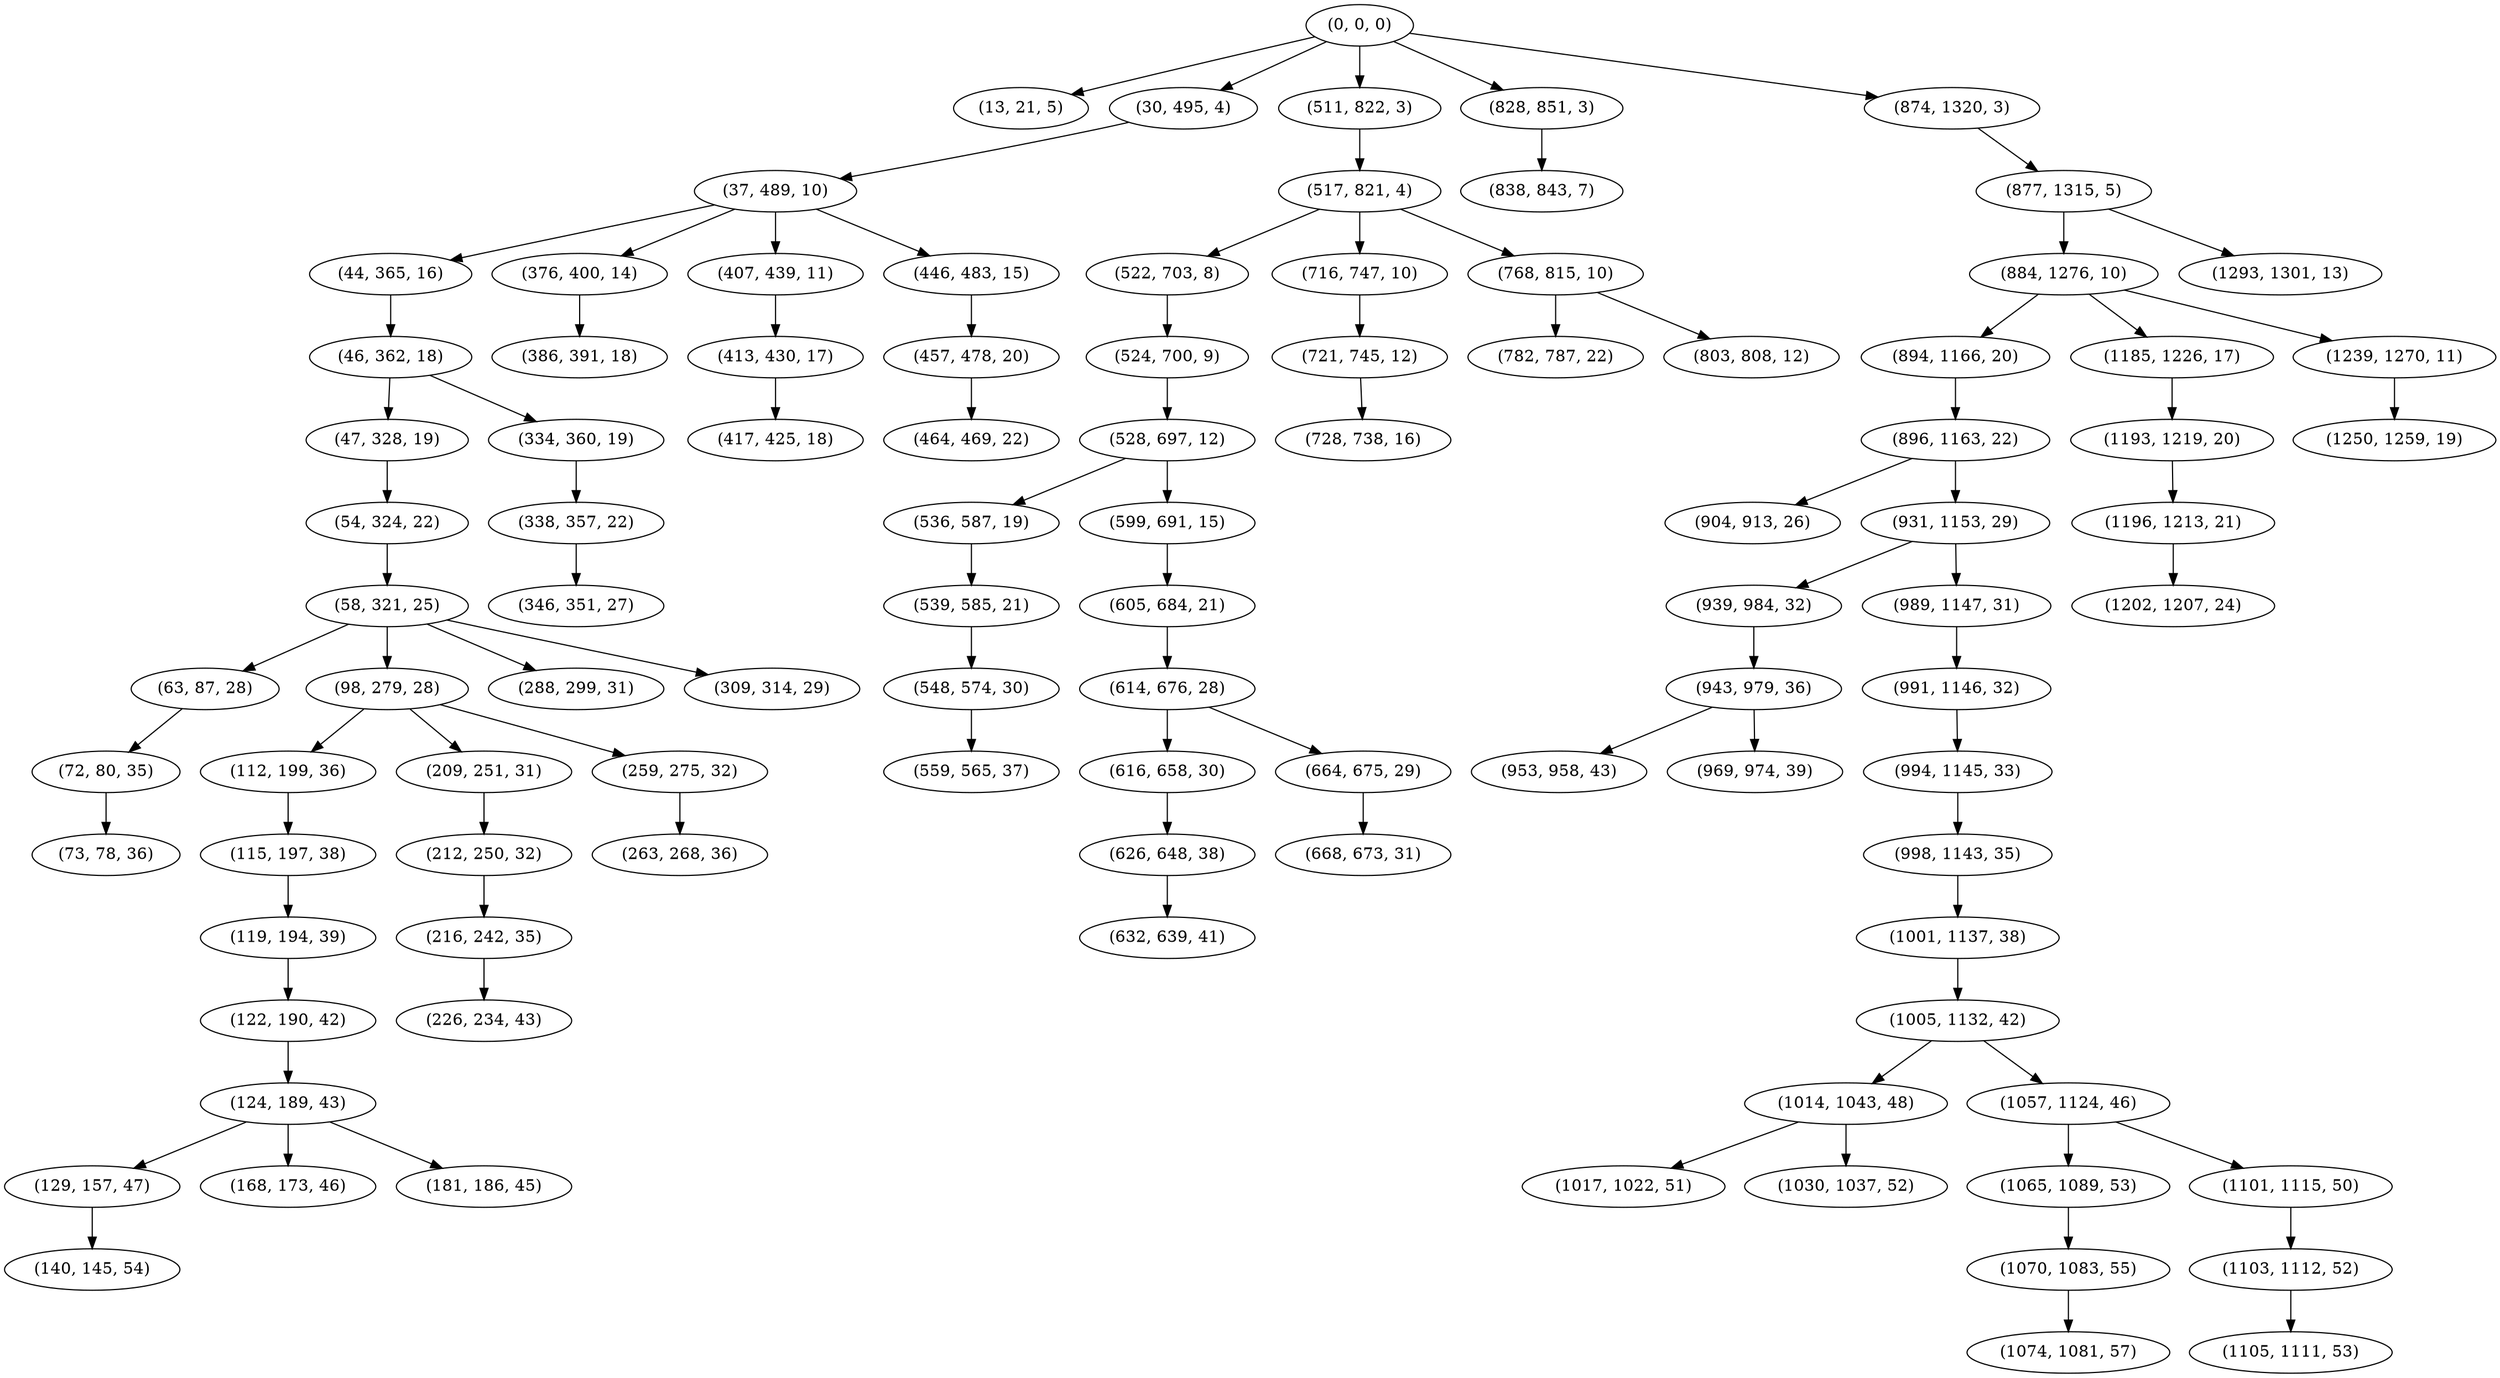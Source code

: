 digraph tree {
    "(0, 0, 0)";
    "(13, 21, 5)";
    "(30, 495, 4)";
    "(37, 489, 10)";
    "(44, 365, 16)";
    "(46, 362, 18)";
    "(47, 328, 19)";
    "(54, 324, 22)";
    "(58, 321, 25)";
    "(63, 87, 28)";
    "(72, 80, 35)";
    "(73, 78, 36)";
    "(98, 279, 28)";
    "(112, 199, 36)";
    "(115, 197, 38)";
    "(119, 194, 39)";
    "(122, 190, 42)";
    "(124, 189, 43)";
    "(129, 157, 47)";
    "(140, 145, 54)";
    "(168, 173, 46)";
    "(181, 186, 45)";
    "(209, 251, 31)";
    "(212, 250, 32)";
    "(216, 242, 35)";
    "(226, 234, 43)";
    "(259, 275, 32)";
    "(263, 268, 36)";
    "(288, 299, 31)";
    "(309, 314, 29)";
    "(334, 360, 19)";
    "(338, 357, 22)";
    "(346, 351, 27)";
    "(376, 400, 14)";
    "(386, 391, 18)";
    "(407, 439, 11)";
    "(413, 430, 17)";
    "(417, 425, 18)";
    "(446, 483, 15)";
    "(457, 478, 20)";
    "(464, 469, 22)";
    "(511, 822, 3)";
    "(517, 821, 4)";
    "(522, 703, 8)";
    "(524, 700, 9)";
    "(528, 697, 12)";
    "(536, 587, 19)";
    "(539, 585, 21)";
    "(548, 574, 30)";
    "(559, 565, 37)";
    "(599, 691, 15)";
    "(605, 684, 21)";
    "(614, 676, 28)";
    "(616, 658, 30)";
    "(626, 648, 38)";
    "(632, 639, 41)";
    "(664, 675, 29)";
    "(668, 673, 31)";
    "(716, 747, 10)";
    "(721, 745, 12)";
    "(728, 738, 16)";
    "(768, 815, 10)";
    "(782, 787, 22)";
    "(803, 808, 12)";
    "(828, 851, 3)";
    "(838, 843, 7)";
    "(874, 1320, 3)";
    "(877, 1315, 5)";
    "(884, 1276, 10)";
    "(894, 1166, 20)";
    "(896, 1163, 22)";
    "(904, 913, 26)";
    "(931, 1153, 29)";
    "(939, 984, 32)";
    "(943, 979, 36)";
    "(953, 958, 43)";
    "(969, 974, 39)";
    "(989, 1147, 31)";
    "(991, 1146, 32)";
    "(994, 1145, 33)";
    "(998, 1143, 35)";
    "(1001, 1137, 38)";
    "(1005, 1132, 42)";
    "(1014, 1043, 48)";
    "(1017, 1022, 51)";
    "(1030, 1037, 52)";
    "(1057, 1124, 46)";
    "(1065, 1089, 53)";
    "(1070, 1083, 55)";
    "(1074, 1081, 57)";
    "(1101, 1115, 50)";
    "(1103, 1112, 52)";
    "(1105, 1111, 53)";
    "(1185, 1226, 17)";
    "(1193, 1219, 20)";
    "(1196, 1213, 21)";
    "(1202, 1207, 24)";
    "(1239, 1270, 11)";
    "(1250, 1259, 19)";
    "(1293, 1301, 13)";
    "(0, 0, 0)" -> "(13, 21, 5)";
    "(0, 0, 0)" -> "(30, 495, 4)";
    "(0, 0, 0)" -> "(511, 822, 3)";
    "(0, 0, 0)" -> "(828, 851, 3)";
    "(0, 0, 0)" -> "(874, 1320, 3)";
    "(30, 495, 4)" -> "(37, 489, 10)";
    "(37, 489, 10)" -> "(44, 365, 16)";
    "(37, 489, 10)" -> "(376, 400, 14)";
    "(37, 489, 10)" -> "(407, 439, 11)";
    "(37, 489, 10)" -> "(446, 483, 15)";
    "(44, 365, 16)" -> "(46, 362, 18)";
    "(46, 362, 18)" -> "(47, 328, 19)";
    "(46, 362, 18)" -> "(334, 360, 19)";
    "(47, 328, 19)" -> "(54, 324, 22)";
    "(54, 324, 22)" -> "(58, 321, 25)";
    "(58, 321, 25)" -> "(63, 87, 28)";
    "(58, 321, 25)" -> "(98, 279, 28)";
    "(58, 321, 25)" -> "(288, 299, 31)";
    "(58, 321, 25)" -> "(309, 314, 29)";
    "(63, 87, 28)" -> "(72, 80, 35)";
    "(72, 80, 35)" -> "(73, 78, 36)";
    "(98, 279, 28)" -> "(112, 199, 36)";
    "(98, 279, 28)" -> "(209, 251, 31)";
    "(98, 279, 28)" -> "(259, 275, 32)";
    "(112, 199, 36)" -> "(115, 197, 38)";
    "(115, 197, 38)" -> "(119, 194, 39)";
    "(119, 194, 39)" -> "(122, 190, 42)";
    "(122, 190, 42)" -> "(124, 189, 43)";
    "(124, 189, 43)" -> "(129, 157, 47)";
    "(124, 189, 43)" -> "(168, 173, 46)";
    "(124, 189, 43)" -> "(181, 186, 45)";
    "(129, 157, 47)" -> "(140, 145, 54)";
    "(209, 251, 31)" -> "(212, 250, 32)";
    "(212, 250, 32)" -> "(216, 242, 35)";
    "(216, 242, 35)" -> "(226, 234, 43)";
    "(259, 275, 32)" -> "(263, 268, 36)";
    "(334, 360, 19)" -> "(338, 357, 22)";
    "(338, 357, 22)" -> "(346, 351, 27)";
    "(376, 400, 14)" -> "(386, 391, 18)";
    "(407, 439, 11)" -> "(413, 430, 17)";
    "(413, 430, 17)" -> "(417, 425, 18)";
    "(446, 483, 15)" -> "(457, 478, 20)";
    "(457, 478, 20)" -> "(464, 469, 22)";
    "(511, 822, 3)" -> "(517, 821, 4)";
    "(517, 821, 4)" -> "(522, 703, 8)";
    "(517, 821, 4)" -> "(716, 747, 10)";
    "(517, 821, 4)" -> "(768, 815, 10)";
    "(522, 703, 8)" -> "(524, 700, 9)";
    "(524, 700, 9)" -> "(528, 697, 12)";
    "(528, 697, 12)" -> "(536, 587, 19)";
    "(528, 697, 12)" -> "(599, 691, 15)";
    "(536, 587, 19)" -> "(539, 585, 21)";
    "(539, 585, 21)" -> "(548, 574, 30)";
    "(548, 574, 30)" -> "(559, 565, 37)";
    "(599, 691, 15)" -> "(605, 684, 21)";
    "(605, 684, 21)" -> "(614, 676, 28)";
    "(614, 676, 28)" -> "(616, 658, 30)";
    "(614, 676, 28)" -> "(664, 675, 29)";
    "(616, 658, 30)" -> "(626, 648, 38)";
    "(626, 648, 38)" -> "(632, 639, 41)";
    "(664, 675, 29)" -> "(668, 673, 31)";
    "(716, 747, 10)" -> "(721, 745, 12)";
    "(721, 745, 12)" -> "(728, 738, 16)";
    "(768, 815, 10)" -> "(782, 787, 22)";
    "(768, 815, 10)" -> "(803, 808, 12)";
    "(828, 851, 3)" -> "(838, 843, 7)";
    "(874, 1320, 3)" -> "(877, 1315, 5)";
    "(877, 1315, 5)" -> "(884, 1276, 10)";
    "(877, 1315, 5)" -> "(1293, 1301, 13)";
    "(884, 1276, 10)" -> "(894, 1166, 20)";
    "(884, 1276, 10)" -> "(1185, 1226, 17)";
    "(884, 1276, 10)" -> "(1239, 1270, 11)";
    "(894, 1166, 20)" -> "(896, 1163, 22)";
    "(896, 1163, 22)" -> "(904, 913, 26)";
    "(896, 1163, 22)" -> "(931, 1153, 29)";
    "(931, 1153, 29)" -> "(939, 984, 32)";
    "(931, 1153, 29)" -> "(989, 1147, 31)";
    "(939, 984, 32)" -> "(943, 979, 36)";
    "(943, 979, 36)" -> "(953, 958, 43)";
    "(943, 979, 36)" -> "(969, 974, 39)";
    "(989, 1147, 31)" -> "(991, 1146, 32)";
    "(991, 1146, 32)" -> "(994, 1145, 33)";
    "(994, 1145, 33)" -> "(998, 1143, 35)";
    "(998, 1143, 35)" -> "(1001, 1137, 38)";
    "(1001, 1137, 38)" -> "(1005, 1132, 42)";
    "(1005, 1132, 42)" -> "(1014, 1043, 48)";
    "(1005, 1132, 42)" -> "(1057, 1124, 46)";
    "(1014, 1043, 48)" -> "(1017, 1022, 51)";
    "(1014, 1043, 48)" -> "(1030, 1037, 52)";
    "(1057, 1124, 46)" -> "(1065, 1089, 53)";
    "(1057, 1124, 46)" -> "(1101, 1115, 50)";
    "(1065, 1089, 53)" -> "(1070, 1083, 55)";
    "(1070, 1083, 55)" -> "(1074, 1081, 57)";
    "(1101, 1115, 50)" -> "(1103, 1112, 52)";
    "(1103, 1112, 52)" -> "(1105, 1111, 53)";
    "(1185, 1226, 17)" -> "(1193, 1219, 20)";
    "(1193, 1219, 20)" -> "(1196, 1213, 21)";
    "(1196, 1213, 21)" -> "(1202, 1207, 24)";
    "(1239, 1270, 11)" -> "(1250, 1259, 19)";
}
